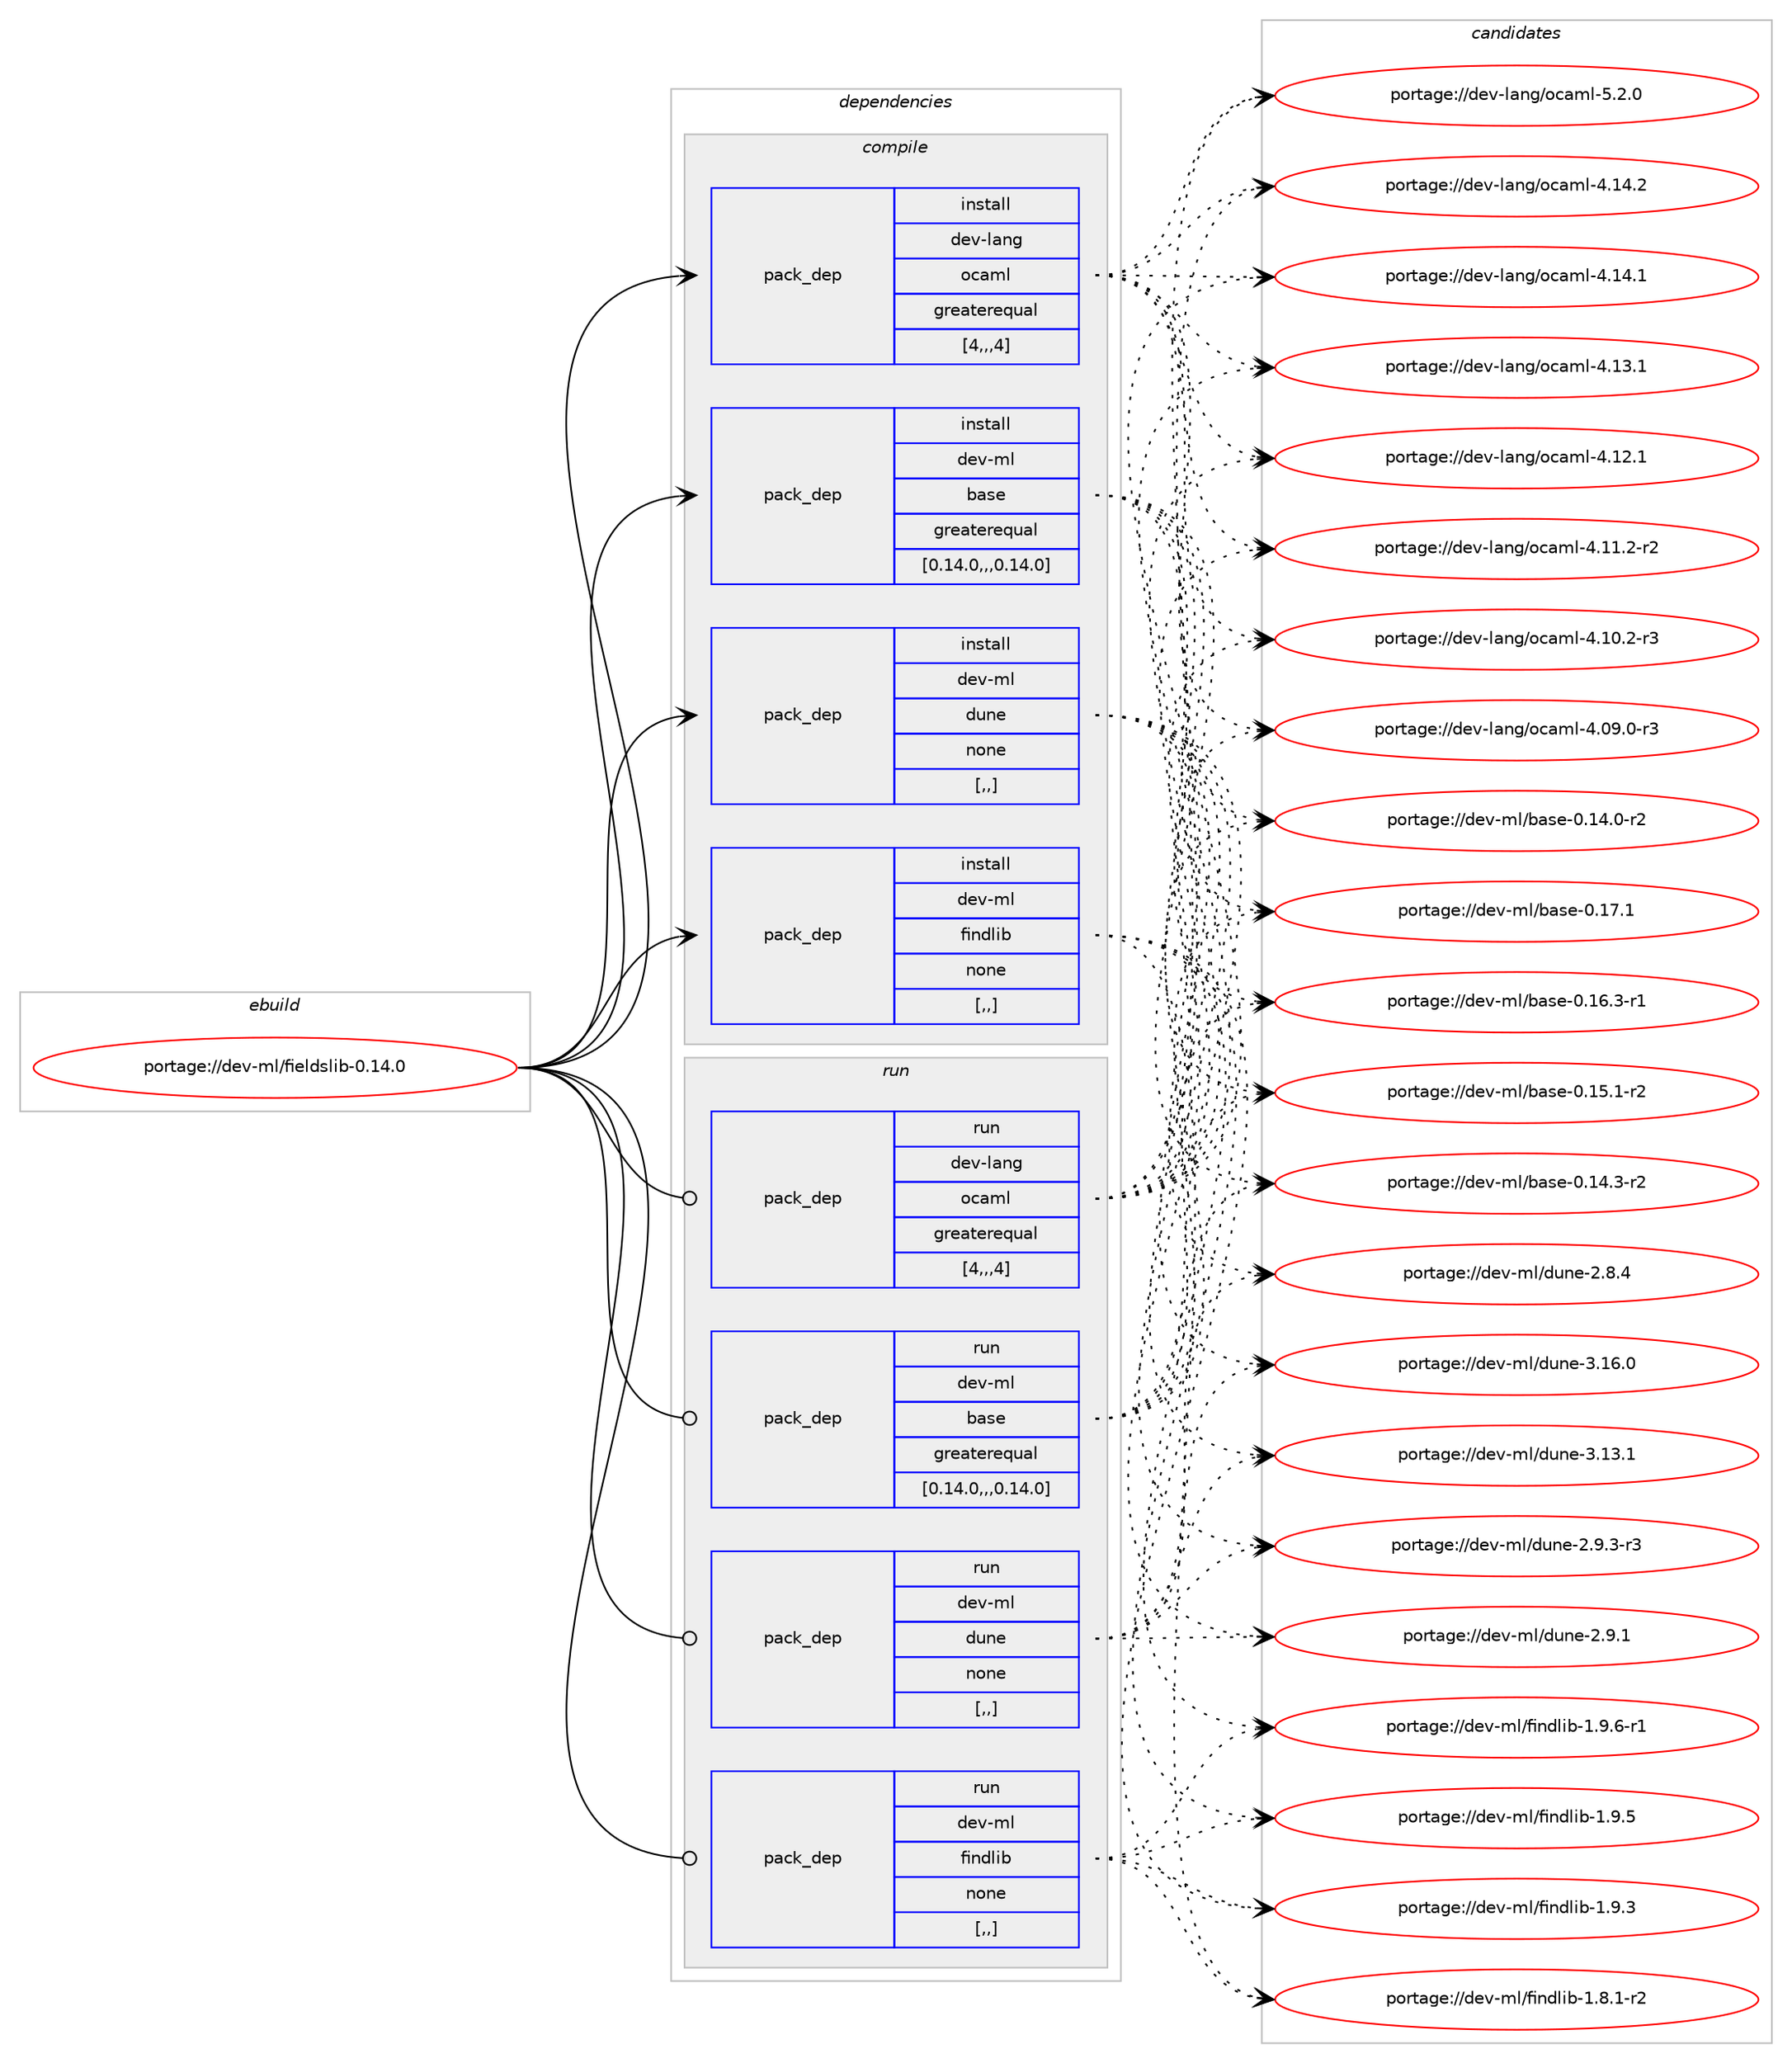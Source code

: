 digraph prolog {

# *************
# Graph options
# *************

newrank=true;
concentrate=true;
compound=true;
graph [rankdir=LR,fontname=Helvetica,fontsize=10,ranksep=1.5];#, ranksep=2.5, nodesep=0.2];
edge  [arrowhead=vee];
node  [fontname=Helvetica,fontsize=10];

# **********
# The ebuild
# **********

subgraph cluster_leftcol {
color=gray;
label=<<i>ebuild</i>>;
id [label="portage://dev-ml/fieldslib-0.14.0", color=red, width=4, href="../dev-ml/fieldslib-0.14.0.svg"];
}

# ****************
# The dependencies
# ****************

subgraph cluster_midcol {
color=gray;
label=<<i>dependencies</i>>;
subgraph cluster_compile {
fillcolor="#eeeeee";
style=filled;
label=<<i>compile</i>>;
subgraph pack449124 {
dependency613398 [label=<<TABLE BORDER="0" CELLBORDER="1" CELLSPACING="0" CELLPADDING="4" WIDTH="220"><TR><TD ROWSPAN="6" CELLPADDING="30">pack_dep</TD></TR><TR><TD WIDTH="110">install</TD></TR><TR><TD>dev-lang</TD></TR><TR><TD>ocaml</TD></TR><TR><TD>greaterequal</TD></TR><TR><TD>[4,,,4]</TD></TR></TABLE>>, shape=none, color=blue];
}
id:e -> dependency613398:w [weight=20,style="solid",arrowhead="vee"];
subgraph pack449125 {
dependency613399 [label=<<TABLE BORDER="0" CELLBORDER="1" CELLSPACING="0" CELLPADDING="4" WIDTH="220"><TR><TD ROWSPAN="6" CELLPADDING="30">pack_dep</TD></TR><TR><TD WIDTH="110">install</TD></TR><TR><TD>dev-ml</TD></TR><TR><TD>base</TD></TR><TR><TD>greaterequal</TD></TR><TR><TD>[0.14.0,,,0.14.0]</TD></TR></TABLE>>, shape=none, color=blue];
}
id:e -> dependency613399:w [weight=20,style="solid",arrowhead="vee"];
subgraph pack449126 {
dependency613400 [label=<<TABLE BORDER="0" CELLBORDER="1" CELLSPACING="0" CELLPADDING="4" WIDTH="220"><TR><TD ROWSPAN="6" CELLPADDING="30">pack_dep</TD></TR><TR><TD WIDTH="110">install</TD></TR><TR><TD>dev-ml</TD></TR><TR><TD>dune</TD></TR><TR><TD>none</TD></TR><TR><TD>[,,]</TD></TR></TABLE>>, shape=none, color=blue];
}
id:e -> dependency613400:w [weight=20,style="solid",arrowhead="vee"];
subgraph pack449127 {
dependency613401 [label=<<TABLE BORDER="0" CELLBORDER="1" CELLSPACING="0" CELLPADDING="4" WIDTH="220"><TR><TD ROWSPAN="6" CELLPADDING="30">pack_dep</TD></TR><TR><TD WIDTH="110">install</TD></TR><TR><TD>dev-ml</TD></TR><TR><TD>findlib</TD></TR><TR><TD>none</TD></TR><TR><TD>[,,]</TD></TR></TABLE>>, shape=none, color=blue];
}
id:e -> dependency613401:w [weight=20,style="solid",arrowhead="vee"];
}
subgraph cluster_compileandrun {
fillcolor="#eeeeee";
style=filled;
label=<<i>compile and run</i>>;
}
subgraph cluster_run {
fillcolor="#eeeeee";
style=filled;
label=<<i>run</i>>;
subgraph pack449128 {
dependency613402 [label=<<TABLE BORDER="0" CELLBORDER="1" CELLSPACING="0" CELLPADDING="4" WIDTH="220"><TR><TD ROWSPAN="6" CELLPADDING="30">pack_dep</TD></TR><TR><TD WIDTH="110">run</TD></TR><TR><TD>dev-lang</TD></TR><TR><TD>ocaml</TD></TR><TR><TD>greaterequal</TD></TR><TR><TD>[4,,,4]</TD></TR></TABLE>>, shape=none, color=blue];
}
id:e -> dependency613402:w [weight=20,style="solid",arrowhead="odot"];
subgraph pack449129 {
dependency613403 [label=<<TABLE BORDER="0" CELLBORDER="1" CELLSPACING="0" CELLPADDING="4" WIDTH="220"><TR><TD ROWSPAN="6" CELLPADDING="30">pack_dep</TD></TR><TR><TD WIDTH="110">run</TD></TR><TR><TD>dev-ml</TD></TR><TR><TD>base</TD></TR><TR><TD>greaterequal</TD></TR><TR><TD>[0.14.0,,,0.14.0]</TD></TR></TABLE>>, shape=none, color=blue];
}
id:e -> dependency613403:w [weight=20,style="solid",arrowhead="odot"];
subgraph pack449130 {
dependency613404 [label=<<TABLE BORDER="0" CELLBORDER="1" CELLSPACING="0" CELLPADDING="4" WIDTH="220"><TR><TD ROWSPAN="6" CELLPADDING="30">pack_dep</TD></TR><TR><TD WIDTH="110">run</TD></TR><TR><TD>dev-ml</TD></TR><TR><TD>dune</TD></TR><TR><TD>none</TD></TR><TR><TD>[,,]</TD></TR></TABLE>>, shape=none, color=blue];
}
id:e -> dependency613404:w [weight=20,style="solid",arrowhead="odot"];
subgraph pack449131 {
dependency613405 [label=<<TABLE BORDER="0" CELLBORDER="1" CELLSPACING="0" CELLPADDING="4" WIDTH="220"><TR><TD ROWSPAN="6" CELLPADDING="30">pack_dep</TD></TR><TR><TD WIDTH="110">run</TD></TR><TR><TD>dev-ml</TD></TR><TR><TD>findlib</TD></TR><TR><TD>none</TD></TR><TR><TD>[,,]</TD></TR></TABLE>>, shape=none, color=blue];
}
id:e -> dependency613405:w [weight=20,style="solid",arrowhead="odot"];
}
}

# **************
# The candidates
# **************

subgraph cluster_choices {
rank=same;
color=gray;
label=<<i>candidates</i>>;

subgraph choice449124 {
color=black;
nodesep=1;
choice1001011184510897110103471119997109108455346504648 [label="portage://dev-lang/ocaml-5.2.0", color=red, width=4,href="../dev-lang/ocaml-5.2.0.svg"];
choice100101118451089711010347111999710910845524649524650 [label="portage://dev-lang/ocaml-4.14.2", color=red, width=4,href="../dev-lang/ocaml-4.14.2.svg"];
choice100101118451089711010347111999710910845524649524649 [label="portage://dev-lang/ocaml-4.14.1", color=red, width=4,href="../dev-lang/ocaml-4.14.1.svg"];
choice100101118451089711010347111999710910845524649514649 [label="portage://dev-lang/ocaml-4.13.1", color=red, width=4,href="../dev-lang/ocaml-4.13.1.svg"];
choice100101118451089711010347111999710910845524649504649 [label="portage://dev-lang/ocaml-4.12.1", color=red, width=4,href="../dev-lang/ocaml-4.12.1.svg"];
choice1001011184510897110103471119997109108455246494946504511450 [label="portage://dev-lang/ocaml-4.11.2-r2", color=red, width=4,href="../dev-lang/ocaml-4.11.2-r2.svg"];
choice1001011184510897110103471119997109108455246494846504511451 [label="portage://dev-lang/ocaml-4.10.2-r3", color=red, width=4,href="../dev-lang/ocaml-4.10.2-r3.svg"];
choice1001011184510897110103471119997109108455246485746484511451 [label="portage://dev-lang/ocaml-4.09.0-r3", color=red, width=4,href="../dev-lang/ocaml-4.09.0-r3.svg"];
dependency613398:e -> choice1001011184510897110103471119997109108455346504648:w [style=dotted,weight="100"];
dependency613398:e -> choice100101118451089711010347111999710910845524649524650:w [style=dotted,weight="100"];
dependency613398:e -> choice100101118451089711010347111999710910845524649524649:w [style=dotted,weight="100"];
dependency613398:e -> choice100101118451089711010347111999710910845524649514649:w [style=dotted,weight="100"];
dependency613398:e -> choice100101118451089711010347111999710910845524649504649:w [style=dotted,weight="100"];
dependency613398:e -> choice1001011184510897110103471119997109108455246494946504511450:w [style=dotted,weight="100"];
dependency613398:e -> choice1001011184510897110103471119997109108455246494846504511451:w [style=dotted,weight="100"];
dependency613398:e -> choice1001011184510897110103471119997109108455246485746484511451:w [style=dotted,weight="100"];
}
subgraph choice449125 {
color=black;
nodesep=1;
choice1001011184510910847989711510145484649554649 [label="portage://dev-ml/base-0.17.1", color=red, width=4,href="../dev-ml/base-0.17.1.svg"];
choice10010111845109108479897115101454846495446514511449 [label="portage://dev-ml/base-0.16.3-r1", color=red, width=4,href="../dev-ml/base-0.16.3-r1.svg"];
choice10010111845109108479897115101454846495346494511450 [label="portage://dev-ml/base-0.15.1-r2", color=red, width=4,href="../dev-ml/base-0.15.1-r2.svg"];
choice10010111845109108479897115101454846495246514511450 [label="portage://dev-ml/base-0.14.3-r2", color=red, width=4,href="../dev-ml/base-0.14.3-r2.svg"];
choice10010111845109108479897115101454846495246484511450 [label="portage://dev-ml/base-0.14.0-r2", color=red, width=4,href="../dev-ml/base-0.14.0-r2.svg"];
dependency613399:e -> choice1001011184510910847989711510145484649554649:w [style=dotted,weight="100"];
dependency613399:e -> choice10010111845109108479897115101454846495446514511449:w [style=dotted,weight="100"];
dependency613399:e -> choice10010111845109108479897115101454846495346494511450:w [style=dotted,weight="100"];
dependency613399:e -> choice10010111845109108479897115101454846495246514511450:w [style=dotted,weight="100"];
dependency613399:e -> choice10010111845109108479897115101454846495246484511450:w [style=dotted,weight="100"];
}
subgraph choice449126 {
color=black;
nodesep=1;
choice100101118451091084710011711010145514649544648 [label="portage://dev-ml/dune-3.16.0", color=red, width=4,href="../dev-ml/dune-3.16.0.svg"];
choice100101118451091084710011711010145514649514649 [label="portage://dev-ml/dune-3.13.1", color=red, width=4,href="../dev-ml/dune-3.13.1.svg"];
choice10010111845109108471001171101014550465746514511451 [label="portage://dev-ml/dune-2.9.3-r3", color=red, width=4,href="../dev-ml/dune-2.9.3-r3.svg"];
choice1001011184510910847100117110101455046574649 [label="portage://dev-ml/dune-2.9.1", color=red, width=4,href="../dev-ml/dune-2.9.1.svg"];
choice1001011184510910847100117110101455046564652 [label="portage://dev-ml/dune-2.8.4", color=red, width=4,href="../dev-ml/dune-2.8.4.svg"];
dependency613400:e -> choice100101118451091084710011711010145514649544648:w [style=dotted,weight="100"];
dependency613400:e -> choice100101118451091084710011711010145514649514649:w [style=dotted,weight="100"];
dependency613400:e -> choice10010111845109108471001171101014550465746514511451:w [style=dotted,weight="100"];
dependency613400:e -> choice1001011184510910847100117110101455046574649:w [style=dotted,weight="100"];
dependency613400:e -> choice1001011184510910847100117110101455046564652:w [style=dotted,weight="100"];
}
subgraph choice449127 {
color=black;
nodesep=1;
choice1001011184510910847102105110100108105984549465746544511449 [label="portage://dev-ml/findlib-1.9.6-r1", color=red, width=4,href="../dev-ml/findlib-1.9.6-r1.svg"];
choice100101118451091084710210511010010810598454946574653 [label="portage://dev-ml/findlib-1.9.5", color=red, width=4,href="../dev-ml/findlib-1.9.5.svg"];
choice100101118451091084710210511010010810598454946574651 [label="portage://dev-ml/findlib-1.9.3", color=red, width=4,href="../dev-ml/findlib-1.9.3.svg"];
choice1001011184510910847102105110100108105984549465646494511450 [label="portage://dev-ml/findlib-1.8.1-r2", color=red, width=4,href="../dev-ml/findlib-1.8.1-r2.svg"];
dependency613401:e -> choice1001011184510910847102105110100108105984549465746544511449:w [style=dotted,weight="100"];
dependency613401:e -> choice100101118451091084710210511010010810598454946574653:w [style=dotted,weight="100"];
dependency613401:e -> choice100101118451091084710210511010010810598454946574651:w [style=dotted,weight="100"];
dependency613401:e -> choice1001011184510910847102105110100108105984549465646494511450:w [style=dotted,weight="100"];
}
subgraph choice449128 {
color=black;
nodesep=1;
choice1001011184510897110103471119997109108455346504648 [label="portage://dev-lang/ocaml-5.2.0", color=red, width=4,href="../dev-lang/ocaml-5.2.0.svg"];
choice100101118451089711010347111999710910845524649524650 [label="portage://dev-lang/ocaml-4.14.2", color=red, width=4,href="../dev-lang/ocaml-4.14.2.svg"];
choice100101118451089711010347111999710910845524649524649 [label="portage://dev-lang/ocaml-4.14.1", color=red, width=4,href="../dev-lang/ocaml-4.14.1.svg"];
choice100101118451089711010347111999710910845524649514649 [label="portage://dev-lang/ocaml-4.13.1", color=red, width=4,href="../dev-lang/ocaml-4.13.1.svg"];
choice100101118451089711010347111999710910845524649504649 [label="portage://dev-lang/ocaml-4.12.1", color=red, width=4,href="../dev-lang/ocaml-4.12.1.svg"];
choice1001011184510897110103471119997109108455246494946504511450 [label="portage://dev-lang/ocaml-4.11.2-r2", color=red, width=4,href="../dev-lang/ocaml-4.11.2-r2.svg"];
choice1001011184510897110103471119997109108455246494846504511451 [label="portage://dev-lang/ocaml-4.10.2-r3", color=red, width=4,href="../dev-lang/ocaml-4.10.2-r3.svg"];
choice1001011184510897110103471119997109108455246485746484511451 [label="portage://dev-lang/ocaml-4.09.0-r3", color=red, width=4,href="../dev-lang/ocaml-4.09.0-r3.svg"];
dependency613402:e -> choice1001011184510897110103471119997109108455346504648:w [style=dotted,weight="100"];
dependency613402:e -> choice100101118451089711010347111999710910845524649524650:w [style=dotted,weight="100"];
dependency613402:e -> choice100101118451089711010347111999710910845524649524649:w [style=dotted,weight="100"];
dependency613402:e -> choice100101118451089711010347111999710910845524649514649:w [style=dotted,weight="100"];
dependency613402:e -> choice100101118451089711010347111999710910845524649504649:w [style=dotted,weight="100"];
dependency613402:e -> choice1001011184510897110103471119997109108455246494946504511450:w [style=dotted,weight="100"];
dependency613402:e -> choice1001011184510897110103471119997109108455246494846504511451:w [style=dotted,weight="100"];
dependency613402:e -> choice1001011184510897110103471119997109108455246485746484511451:w [style=dotted,weight="100"];
}
subgraph choice449129 {
color=black;
nodesep=1;
choice1001011184510910847989711510145484649554649 [label="portage://dev-ml/base-0.17.1", color=red, width=4,href="../dev-ml/base-0.17.1.svg"];
choice10010111845109108479897115101454846495446514511449 [label="portage://dev-ml/base-0.16.3-r1", color=red, width=4,href="../dev-ml/base-0.16.3-r1.svg"];
choice10010111845109108479897115101454846495346494511450 [label="portage://dev-ml/base-0.15.1-r2", color=red, width=4,href="../dev-ml/base-0.15.1-r2.svg"];
choice10010111845109108479897115101454846495246514511450 [label="portage://dev-ml/base-0.14.3-r2", color=red, width=4,href="../dev-ml/base-0.14.3-r2.svg"];
choice10010111845109108479897115101454846495246484511450 [label="portage://dev-ml/base-0.14.0-r2", color=red, width=4,href="../dev-ml/base-0.14.0-r2.svg"];
dependency613403:e -> choice1001011184510910847989711510145484649554649:w [style=dotted,weight="100"];
dependency613403:e -> choice10010111845109108479897115101454846495446514511449:w [style=dotted,weight="100"];
dependency613403:e -> choice10010111845109108479897115101454846495346494511450:w [style=dotted,weight="100"];
dependency613403:e -> choice10010111845109108479897115101454846495246514511450:w [style=dotted,weight="100"];
dependency613403:e -> choice10010111845109108479897115101454846495246484511450:w [style=dotted,weight="100"];
}
subgraph choice449130 {
color=black;
nodesep=1;
choice100101118451091084710011711010145514649544648 [label="portage://dev-ml/dune-3.16.0", color=red, width=4,href="../dev-ml/dune-3.16.0.svg"];
choice100101118451091084710011711010145514649514649 [label="portage://dev-ml/dune-3.13.1", color=red, width=4,href="../dev-ml/dune-3.13.1.svg"];
choice10010111845109108471001171101014550465746514511451 [label="portage://dev-ml/dune-2.9.3-r3", color=red, width=4,href="../dev-ml/dune-2.9.3-r3.svg"];
choice1001011184510910847100117110101455046574649 [label="portage://dev-ml/dune-2.9.1", color=red, width=4,href="../dev-ml/dune-2.9.1.svg"];
choice1001011184510910847100117110101455046564652 [label="portage://dev-ml/dune-2.8.4", color=red, width=4,href="../dev-ml/dune-2.8.4.svg"];
dependency613404:e -> choice100101118451091084710011711010145514649544648:w [style=dotted,weight="100"];
dependency613404:e -> choice100101118451091084710011711010145514649514649:w [style=dotted,weight="100"];
dependency613404:e -> choice10010111845109108471001171101014550465746514511451:w [style=dotted,weight="100"];
dependency613404:e -> choice1001011184510910847100117110101455046574649:w [style=dotted,weight="100"];
dependency613404:e -> choice1001011184510910847100117110101455046564652:w [style=dotted,weight="100"];
}
subgraph choice449131 {
color=black;
nodesep=1;
choice1001011184510910847102105110100108105984549465746544511449 [label="portage://dev-ml/findlib-1.9.6-r1", color=red, width=4,href="../dev-ml/findlib-1.9.6-r1.svg"];
choice100101118451091084710210511010010810598454946574653 [label="portage://dev-ml/findlib-1.9.5", color=red, width=4,href="../dev-ml/findlib-1.9.5.svg"];
choice100101118451091084710210511010010810598454946574651 [label="portage://dev-ml/findlib-1.9.3", color=red, width=4,href="../dev-ml/findlib-1.9.3.svg"];
choice1001011184510910847102105110100108105984549465646494511450 [label="portage://dev-ml/findlib-1.8.1-r2", color=red, width=4,href="../dev-ml/findlib-1.8.1-r2.svg"];
dependency613405:e -> choice1001011184510910847102105110100108105984549465746544511449:w [style=dotted,weight="100"];
dependency613405:e -> choice100101118451091084710210511010010810598454946574653:w [style=dotted,weight="100"];
dependency613405:e -> choice100101118451091084710210511010010810598454946574651:w [style=dotted,weight="100"];
dependency613405:e -> choice1001011184510910847102105110100108105984549465646494511450:w [style=dotted,weight="100"];
}
}

}
